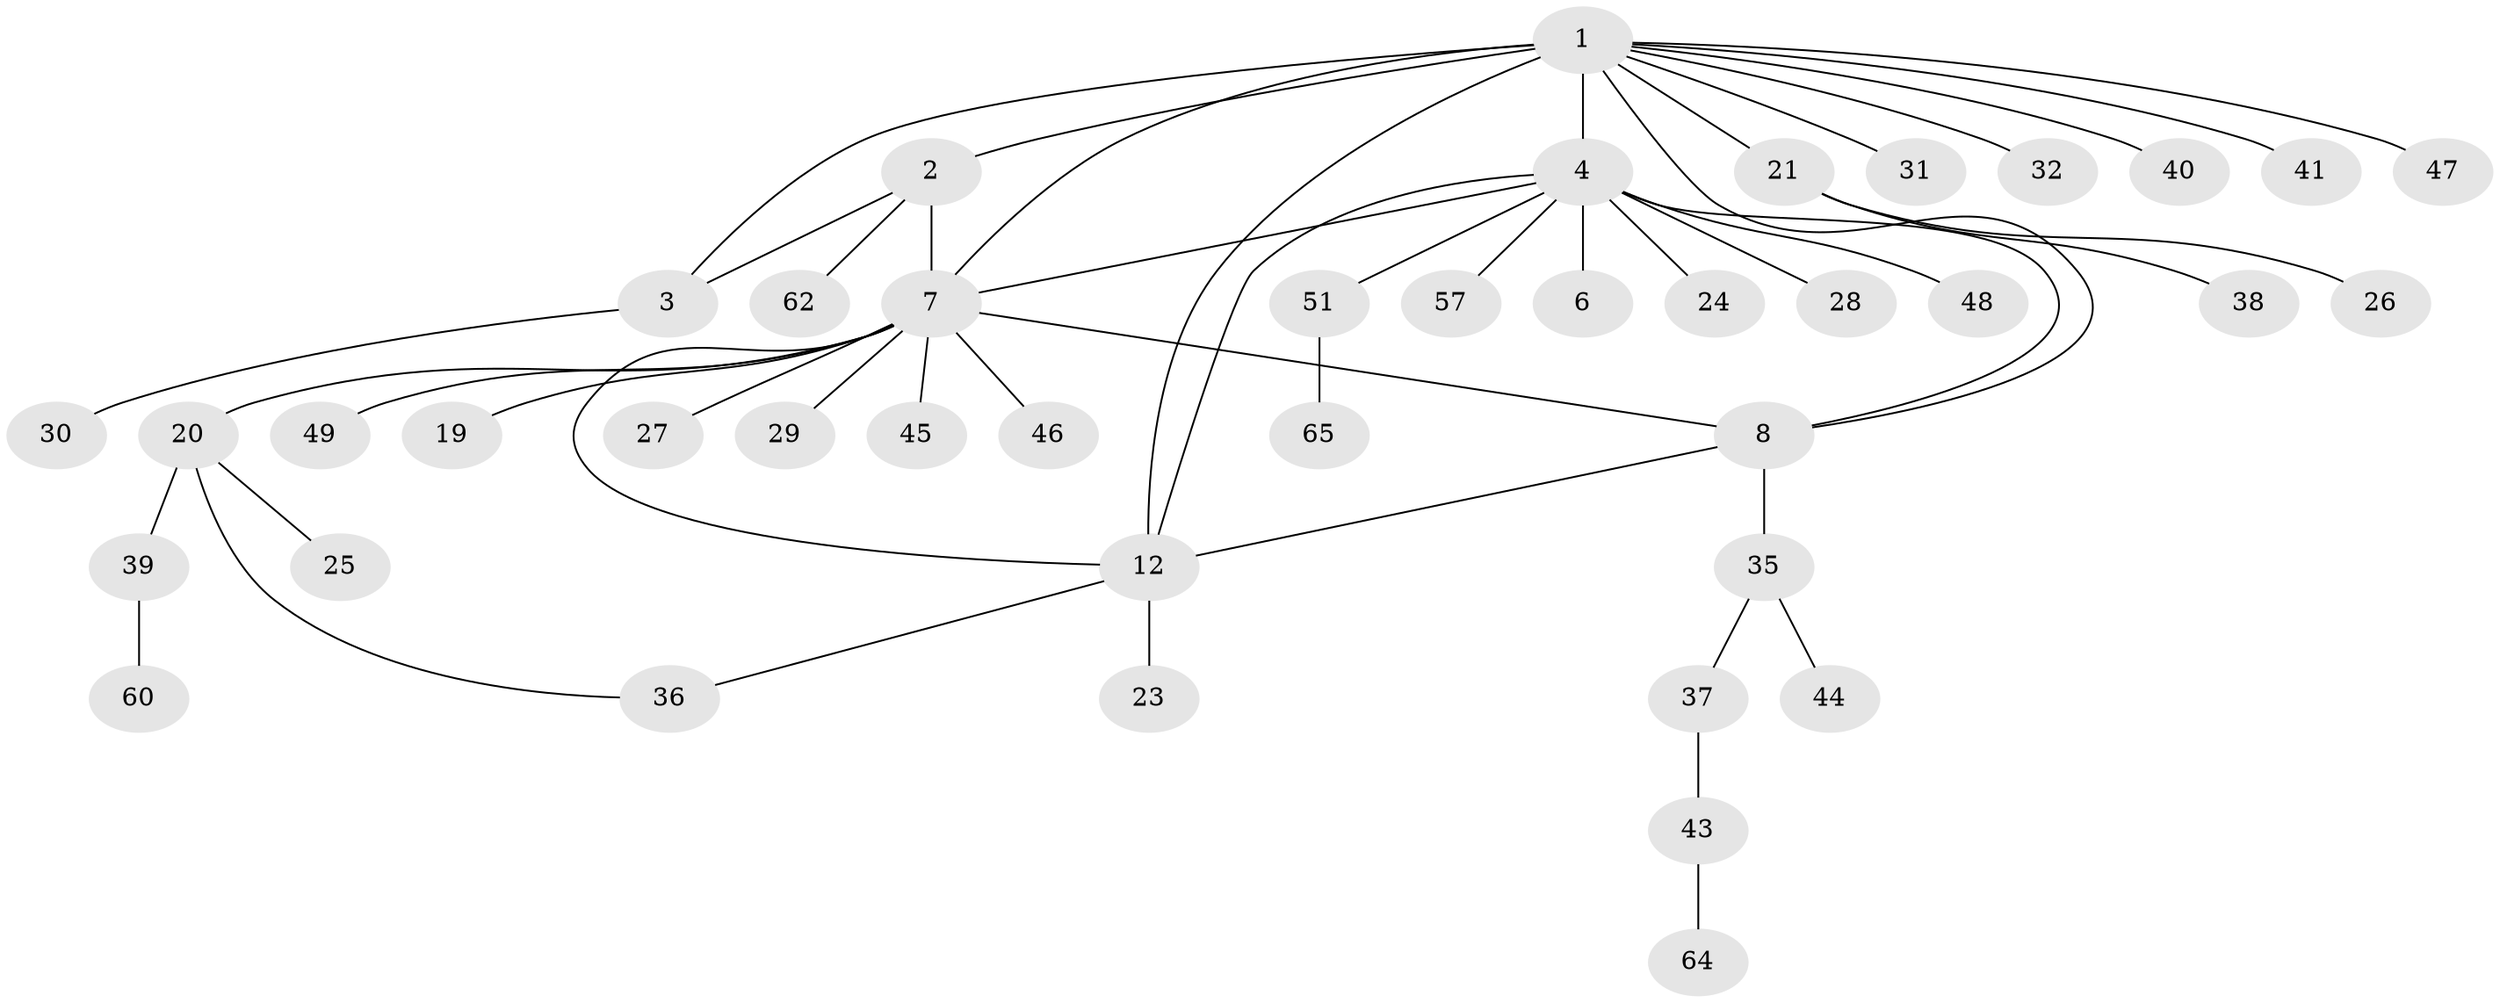 // original degree distribution, {6: 0.043478260869565216, 5: 0.057971014492753624, 10: 0.014492753623188406, 2: 0.2028985507246377, 4: 0.043478260869565216, 7: 0.028985507246376812, 8: 0.028985507246376812, 3: 0.08695652173913043, 1: 0.4927536231884058}
// Generated by graph-tools (version 1.1) at 2025/19/03/04/25 18:19:57]
// undirected, 41 vertices, 49 edges
graph export_dot {
graph [start="1"]
  node [color=gray90,style=filled];
  1 [super="+10"];
  2;
  3 [super="+16+55"];
  4 [super="+9+5+59"];
  6;
  7 [super="+18+13"];
  8;
  12 [super="+66"];
  19;
  20;
  21;
  23;
  24;
  25;
  26 [super="+42"];
  27;
  28;
  29 [super="+33+50"];
  30;
  31;
  32;
  35;
  36;
  37;
  38;
  39;
  40;
  41;
  43;
  44;
  45;
  46;
  47;
  48;
  49;
  51 [super="+67+53"];
  57;
  60;
  62 [super="+63"];
  64;
  65;
  1 -- 2;
  1 -- 3;
  1 -- 4 [weight=3];
  1 -- 8;
  1 -- 31;
  1 -- 32;
  1 -- 40;
  1 -- 41;
  1 -- 12 [weight=2];
  1 -- 47;
  1 -- 21;
  1 -- 7;
  2 -- 3;
  2 -- 62;
  2 -- 7 [weight=2];
  3 -- 30;
  4 -- 6 [weight=2];
  4 -- 12;
  4 -- 28;
  4 -- 8;
  4 -- 24;
  4 -- 7 [weight=3];
  4 -- 48;
  4 -- 51;
  4 -- 57;
  7 -- 8;
  7 -- 12;
  7 -- 49;
  7 -- 27;
  7 -- 46;
  7 -- 45;
  7 -- 19;
  7 -- 20;
  7 -- 29;
  8 -- 12;
  8 -- 35;
  12 -- 23;
  12 -- 36;
  20 -- 25;
  20 -- 36;
  20 -- 39;
  21 -- 26;
  21 -- 38;
  35 -- 37;
  35 -- 44;
  37 -- 43;
  39 -- 60;
  43 -- 64;
  51 -- 65;
}
